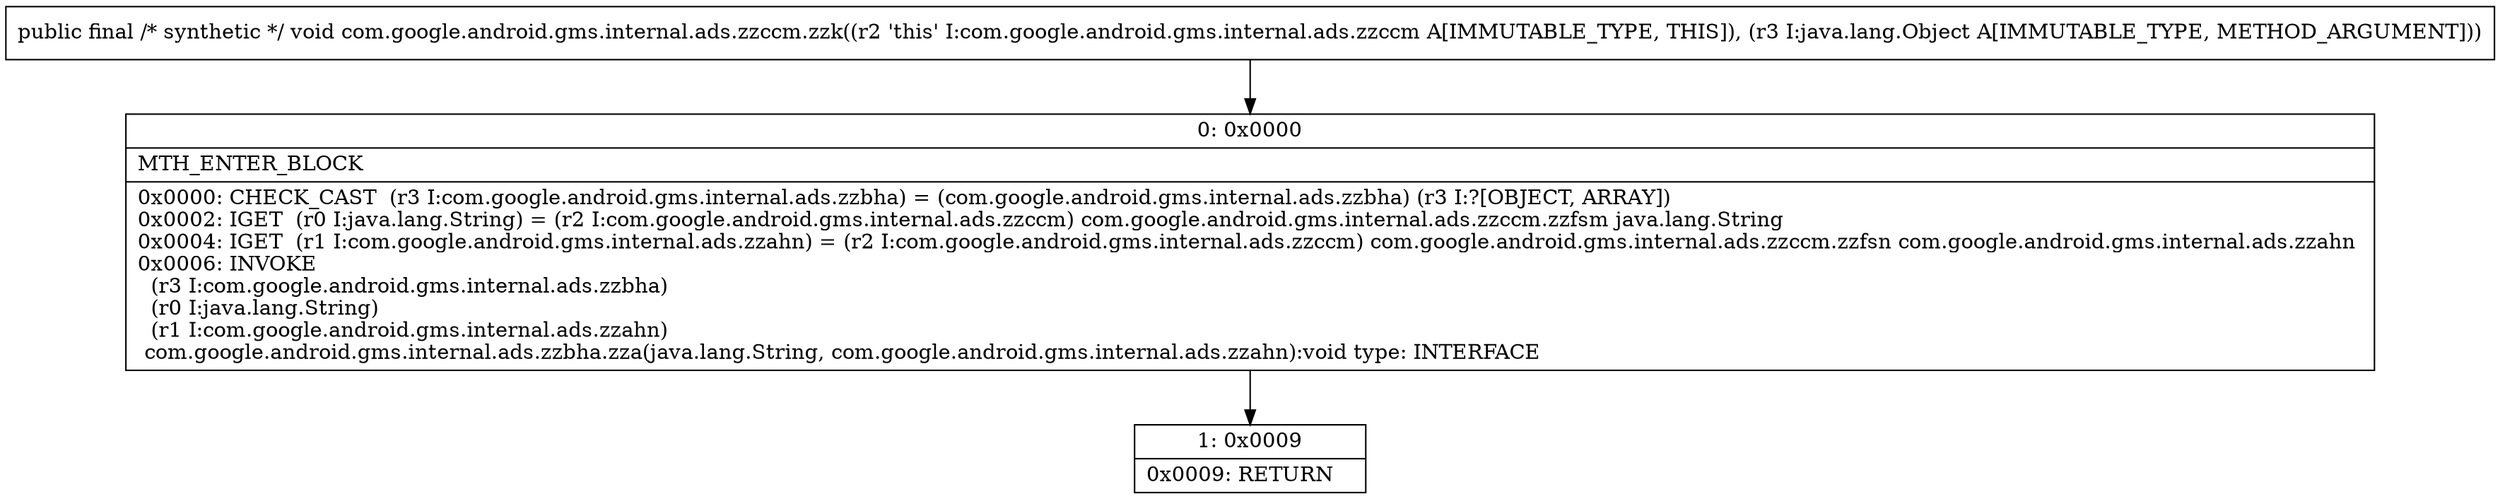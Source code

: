 digraph "CFG forcom.google.android.gms.internal.ads.zzccm.zzk(Ljava\/lang\/Object;)V" {
Node_0 [shape=record,label="{0\:\ 0x0000|MTH_ENTER_BLOCK\l|0x0000: CHECK_CAST  (r3 I:com.google.android.gms.internal.ads.zzbha) = (com.google.android.gms.internal.ads.zzbha) (r3 I:?[OBJECT, ARRAY]) \l0x0002: IGET  (r0 I:java.lang.String) = (r2 I:com.google.android.gms.internal.ads.zzccm) com.google.android.gms.internal.ads.zzccm.zzfsm java.lang.String \l0x0004: IGET  (r1 I:com.google.android.gms.internal.ads.zzahn) = (r2 I:com.google.android.gms.internal.ads.zzccm) com.google.android.gms.internal.ads.zzccm.zzfsn com.google.android.gms.internal.ads.zzahn \l0x0006: INVOKE  \l  (r3 I:com.google.android.gms.internal.ads.zzbha)\l  (r0 I:java.lang.String)\l  (r1 I:com.google.android.gms.internal.ads.zzahn)\l com.google.android.gms.internal.ads.zzbha.zza(java.lang.String, com.google.android.gms.internal.ads.zzahn):void type: INTERFACE \l}"];
Node_1 [shape=record,label="{1\:\ 0x0009|0x0009: RETURN   \l}"];
MethodNode[shape=record,label="{public final \/* synthetic *\/ void com.google.android.gms.internal.ads.zzccm.zzk((r2 'this' I:com.google.android.gms.internal.ads.zzccm A[IMMUTABLE_TYPE, THIS]), (r3 I:java.lang.Object A[IMMUTABLE_TYPE, METHOD_ARGUMENT])) }"];
MethodNode -> Node_0;
Node_0 -> Node_1;
}

